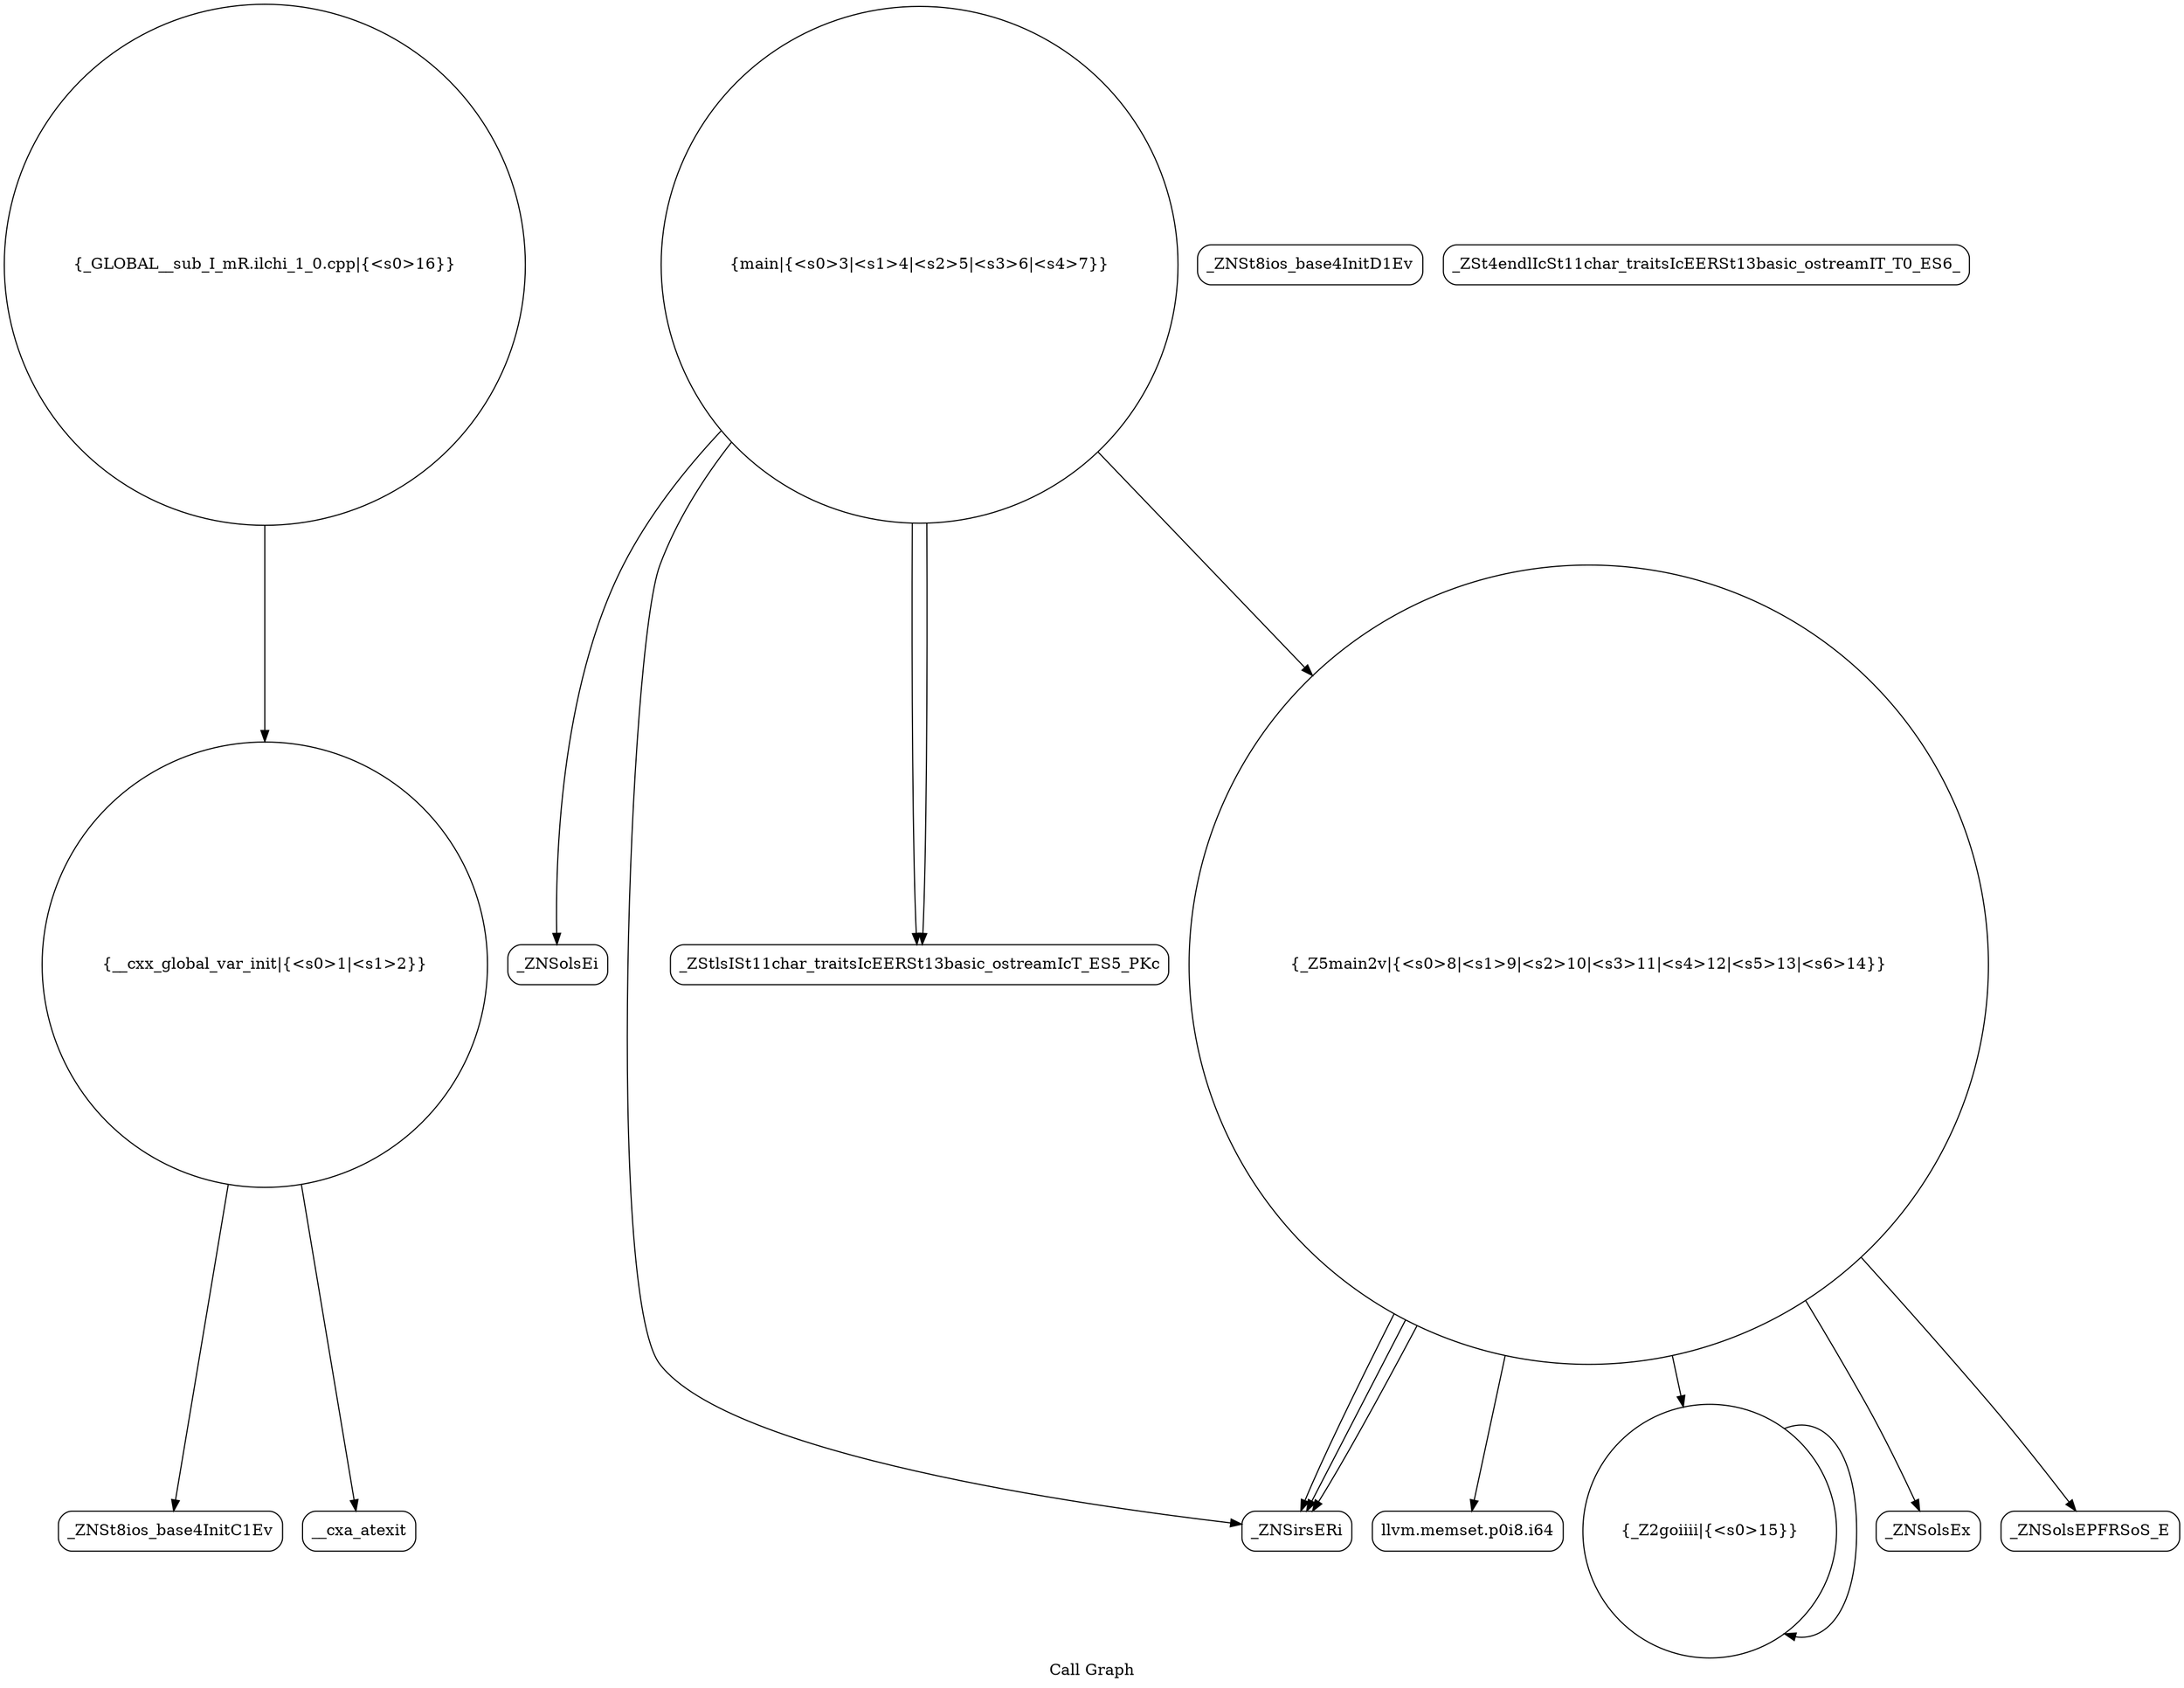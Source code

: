 digraph "Call Graph" {
	label="Call Graph";

	Node0x561e8709a8a0 [shape=record,shape=circle,label="{__cxx_global_var_init|{<s0>1|<s1>2}}"];
	Node0x561e8709a8a0:s0 -> Node0x561e8709ad30[color=black];
	Node0x561e8709a8a0:s1 -> Node0x561e8709ae30[color=black];
	Node0x561e8709b030 [shape=record,shape=Mrecord,label="{_ZNSolsEi}"];
	Node0x561e8709b3b0 [shape=record,shape=circle,label="{_GLOBAL__sub_I_mR.ilchi_1_0.cpp|{<s0>16}}"];
	Node0x561e8709b3b0:s0 -> Node0x561e8709a8a0[color=black];
	Node0x561e8709adb0 [shape=record,shape=Mrecord,label="{_ZNSt8ios_base4InitD1Ev}"];
	Node0x561e8709b130 [shape=record,shape=Mrecord,label="{llvm.memset.p0i8.i64}"];
	Node0x561e8709aeb0 [shape=record,shape=circle,label="{main|{<s0>3|<s1>4|<s2>5|<s3>6|<s4>7}}"];
	Node0x561e8709aeb0:s0 -> Node0x561e8709af30[color=black];
	Node0x561e8709aeb0:s1 -> Node0x561e8709afb0[color=black];
	Node0x561e8709aeb0:s2 -> Node0x561e8709b030[color=black];
	Node0x561e8709aeb0:s3 -> Node0x561e8709afb0[color=black];
	Node0x561e8709aeb0:s4 -> Node0x561e8709b0b0[color=black];
	Node0x561e8709b230 [shape=record,shape=circle,label="{_Z2goiiii|{<s0>15}}"];
	Node0x561e8709b230:s0 -> Node0x561e8709b230[color=black];
	Node0x561e8709afb0 [shape=record,shape=Mrecord,label="{_ZStlsISt11char_traitsIcEERSt13basic_ostreamIcT_ES5_PKc}"];
	Node0x561e8709b330 [shape=record,shape=Mrecord,label="{_ZSt4endlIcSt11char_traitsIcEERSt13basic_ostreamIT_T0_ES6_}"];
	Node0x561e8709ad30 [shape=record,shape=Mrecord,label="{_ZNSt8ios_base4InitC1Ev}"];
	Node0x561e8709b0b0 [shape=record,shape=circle,label="{_Z5main2v|{<s0>8|<s1>9|<s2>10|<s3>11|<s4>12|<s5>13|<s6>14}}"];
	Node0x561e8709b0b0:s0 -> Node0x561e8709af30[color=black];
	Node0x561e8709b0b0:s1 -> Node0x561e8709af30[color=black];
	Node0x561e8709b0b0:s2 -> Node0x561e8709af30[color=black];
	Node0x561e8709b0b0:s3 -> Node0x561e8709b130[color=black];
	Node0x561e8709b0b0:s4 -> Node0x561e8709b230[color=black];
	Node0x561e8709b0b0:s5 -> Node0x561e8709b1b0[color=black];
	Node0x561e8709b0b0:s6 -> Node0x561e8709b2b0[color=black];
	Node0x561e8709ae30 [shape=record,shape=Mrecord,label="{__cxa_atexit}"];
	Node0x561e8709b1b0 [shape=record,shape=Mrecord,label="{_ZNSolsEx}"];
	Node0x561e8709af30 [shape=record,shape=Mrecord,label="{_ZNSirsERi}"];
	Node0x561e8709b2b0 [shape=record,shape=Mrecord,label="{_ZNSolsEPFRSoS_E}"];
}
